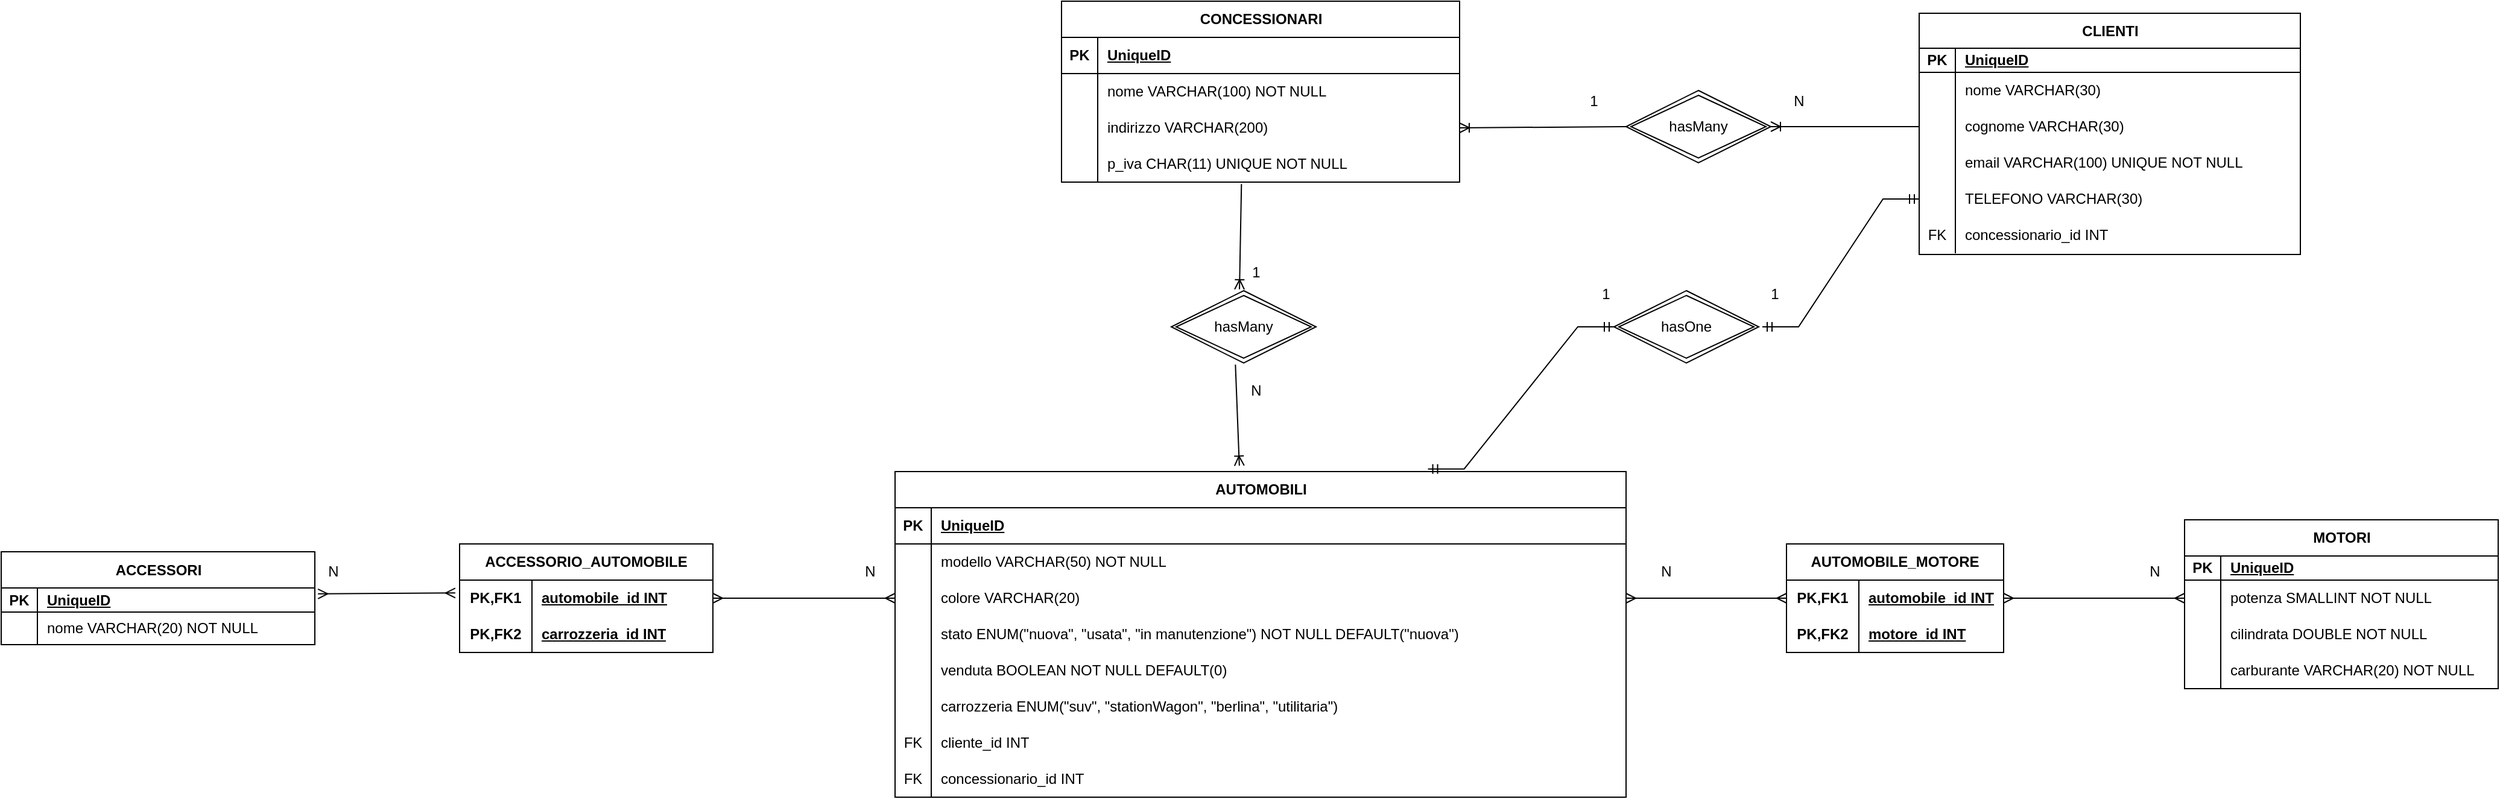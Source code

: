 <mxfile version="24.7.17">
  <diagram id="C5RBs43oDa-KdzZeNtuy" name="Page-1">
    <mxGraphModel dx="1853" dy="2993" grid="1" gridSize="10" guides="1" tooltips="1" connect="1" arrows="1" fold="1" page="1" pageScale="1" pageWidth="827" pageHeight="1169" math="0" shadow="0">
      <root>
        <mxCell id="WIyWlLk6GJQsqaUBKTNV-0" />
        <mxCell id="WIyWlLk6GJQsqaUBKTNV-1" parent="WIyWlLk6GJQsqaUBKTNV-0" />
        <mxCell id="_6VduYoLBuiKxldYRcu9-33" value="CLIENTI" style="shape=table;startSize=29;container=1;collapsible=1;childLayout=tableLayout;fixedRows=1;rowLines=0;fontStyle=1;align=center;resizeLast=1;html=1;" parent="WIyWlLk6GJQsqaUBKTNV-1" vertex="1">
          <mxGeometry x="960" y="-1520" width="316" height="200" as="geometry" />
        </mxCell>
        <mxCell id="_6VduYoLBuiKxldYRcu9-34" value="" style="shape=tableRow;horizontal=0;startSize=0;swimlaneHead=0;swimlaneBody=0;fillColor=none;collapsible=0;dropTarget=0;points=[[0,0.5],[1,0.5]];portConstraint=eastwest;top=0;left=0;right=0;bottom=1;" parent="_6VduYoLBuiKxldYRcu9-33" vertex="1">
          <mxGeometry y="29" width="316" height="20" as="geometry" />
        </mxCell>
        <mxCell id="_6VduYoLBuiKxldYRcu9-35" value="PK" style="shape=partialRectangle;connectable=0;fillColor=none;top=0;left=0;bottom=0;right=0;fontStyle=1;overflow=hidden;whiteSpace=wrap;html=1;" parent="_6VduYoLBuiKxldYRcu9-34" vertex="1">
          <mxGeometry width="30" height="20" as="geometry">
            <mxRectangle width="30" height="20" as="alternateBounds" />
          </mxGeometry>
        </mxCell>
        <mxCell id="_6VduYoLBuiKxldYRcu9-36" value="UniqueID" style="shape=partialRectangle;connectable=0;fillColor=none;top=0;left=0;bottom=0;right=0;align=left;spacingLeft=6;fontStyle=5;overflow=hidden;whiteSpace=wrap;html=1;" parent="_6VduYoLBuiKxldYRcu9-34" vertex="1">
          <mxGeometry x="30" width="286" height="20" as="geometry">
            <mxRectangle width="286" height="20" as="alternateBounds" />
          </mxGeometry>
        </mxCell>
        <mxCell id="_6VduYoLBuiKxldYRcu9-37" value="" style="shape=tableRow;horizontal=0;startSize=0;swimlaneHead=0;swimlaneBody=0;fillColor=none;collapsible=0;dropTarget=0;points=[[0,0.5],[1,0.5]];portConstraint=eastwest;top=0;left=0;right=0;bottom=0;" parent="_6VduYoLBuiKxldYRcu9-33" vertex="1">
          <mxGeometry y="49" width="316" height="30" as="geometry" />
        </mxCell>
        <mxCell id="_6VduYoLBuiKxldYRcu9-38" value="" style="shape=partialRectangle;connectable=0;fillColor=none;top=0;left=0;bottom=0;right=0;editable=1;overflow=hidden;whiteSpace=wrap;html=1;" parent="_6VduYoLBuiKxldYRcu9-37" vertex="1">
          <mxGeometry width="30" height="30" as="geometry">
            <mxRectangle width="30" height="30" as="alternateBounds" />
          </mxGeometry>
        </mxCell>
        <mxCell id="_6VduYoLBuiKxldYRcu9-39" value="nome VARCHAR(30)" style="shape=partialRectangle;connectable=0;fillColor=none;top=0;left=0;bottom=0;right=0;align=left;spacingLeft=6;overflow=hidden;whiteSpace=wrap;html=1;" parent="_6VduYoLBuiKxldYRcu9-37" vertex="1">
          <mxGeometry x="30" width="286" height="30" as="geometry">
            <mxRectangle width="286" height="30" as="alternateBounds" />
          </mxGeometry>
        </mxCell>
        <mxCell id="_6VduYoLBuiKxldYRcu9-40" value="" style="shape=tableRow;horizontal=0;startSize=0;swimlaneHead=0;swimlaneBody=0;fillColor=none;collapsible=0;dropTarget=0;points=[[0,0.5],[1,0.5]];portConstraint=eastwest;top=0;left=0;right=0;bottom=0;" parent="_6VduYoLBuiKxldYRcu9-33" vertex="1">
          <mxGeometry y="79" width="316" height="30" as="geometry" />
        </mxCell>
        <mxCell id="_6VduYoLBuiKxldYRcu9-41" value="" style="shape=partialRectangle;connectable=0;fillColor=none;top=0;left=0;bottom=0;right=0;editable=1;overflow=hidden;whiteSpace=wrap;html=1;" parent="_6VduYoLBuiKxldYRcu9-40" vertex="1">
          <mxGeometry width="30" height="30" as="geometry">
            <mxRectangle width="30" height="30" as="alternateBounds" />
          </mxGeometry>
        </mxCell>
        <mxCell id="_6VduYoLBuiKxldYRcu9-42" value="cognome VARCHAR(30)" style="shape=partialRectangle;connectable=0;fillColor=none;top=0;left=0;bottom=0;right=0;align=left;spacingLeft=6;overflow=hidden;whiteSpace=wrap;html=1;" parent="_6VduYoLBuiKxldYRcu9-40" vertex="1">
          <mxGeometry x="30" width="286" height="30" as="geometry">
            <mxRectangle width="286" height="30" as="alternateBounds" />
          </mxGeometry>
        </mxCell>
        <mxCell id="_6VduYoLBuiKxldYRcu9-43" value="" style="shape=tableRow;horizontal=0;startSize=0;swimlaneHead=0;swimlaneBody=0;fillColor=none;collapsible=0;dropTarget=0;points=[[0,0.5],[1,0.5]];portConstraint=eastwest;top=0;left=0;right=0;bottom=0;" parent="_6VduYoLBuiKxldYRcu9-33" vertex="1">
          <mxGeometry y="109" width="316" height="30" as="geometry" />
        </mxCell>
        <mxCell id="_6VduYoLBuiKxldYRcu9-44" value="" style="shape=partialRectangle;connectable=0;fillColor=none;top=0;left=0;bottom=0;right=0;editable=1;overflow=hidden;whiteSpace=wrap;html=1;" parent="_6VduYoLBuiKxldYRcu9-43" vertex="1">
          <mxGeometry width="30" height="30" as="geometry">
            <mxRectangle width="30" height="30" as="alternateBounds" />
          </mxGeometry>
        </mxCell>
        <mxCell id="_6VduYoLBuiKxldYRcu9-45" value="email VARCHAR(100) UNIQUE NOT NULL" style="shape=partialRectangle;connectable=0;fillColor=none;top=0;left=0;bottom=0;right=0;align=left;spacingLeft=6;overflow=hidden;whiteSpace=wrap;html=1;" parent="_6VduYoLBuiKxldYRcu9-43" vertex="1">
          <mxGeometry x="30" width="286" height="30" as="geometry">
            <mxRectangle width="286" height="30" as="alternateBounds" />
          </mxGeometry>
        </mxCell>
        <mxCell id="_6VduYoLBuiKxldYRcu9-79" value="" style="shape=tableRow;horizontal=0;startSize=0;swimlaneHead=0;swimlaneBody=0;fillColor=none;collapsible=0;dropTarget=0;points=[[0,0.5],[1,0.5]];portConstraint=eastwest;top=0;left=0;right=0;bottom=0;" parent="_6VduYoLBuiKxldYRcu9-33" vertex="1">
          <mxGeometry y="139" width="316" height="30" as="geometry" />
        </mxCell>
        <mxCell id="_6VduYoLBuiKxldYRcu9-80" value="" style="shape=partialRectangle;connectable=0;fillColor=none;top=0;left=0;bottom=0;right=0;editable=1;overflow=hidden;whiteSpace=wrap;html=1;" parent="_6VduYoLBuiKxldYRcu9-79" vertex="1">
          <mxGeometry width="30" height="30" as="geometry">
            <mxRectangle width="30" height="30" as="alternateBounds" />
          </mxGeometry>
        </mxCell>
        <mxCell id="_6VduYoLBuiKxldYRcu9-81" value="TELEFONO VARCHAR(30)" style="shape=partialRectangle;connectable=0;fillColor=none;top=0;left=0;bottom=0;right=0;align=left;spacingLeft=6;overflow=hidden;whiteSpace=wrap;html=1;" parent="_6VduYoLBuiKxldYRcu9-79" vertex="1">
          <mxGeometry x="30" width="286" height="30" as="geometry">
            <mxRectangle width="286" height="30" as="alternateBounds" />
          </mxGeometry>
        </mxCell>
        <mxCell id="_6VduYoLBuiKxldYRcu9-180" value="" style="shape=tableRow;horizontal=0;startSize=0;swimlaneHead=0;swimlaneBody=0;fillColor=none;collapsible=0;dropTarget=0;points=[[0,0.5],[1,0.5]];portConstraint=eastwest;top=0;left=0;right=0;bottom=0;" parent="_6VduYoLBuiKxldYRcu9-33" vertex="1">
          <mxGeometry y="169" width="316" height="30" as="geometry" />
        </mxCell>
        <mxCell id="_6VduYoLBuiKxldYRcu9-181" value="FK" style="shape=partialRectangle;connectable=0;fillColor=none;top=0;left=0;bottom=0;right=0;editable=1;overflow=hidden;whiteSpace=wrap;html=1;" parent="_6VduYoLBuiKxldYRcu9-180" vertex="1">
          <mxGeometry width="30" height="30" as="geometry">
            <mxRectangle width="30" height="30" as="alternateBounds" />
          </mxGeometry>
        </mxCell>
        <mxCell id="_6VduYoLBuiKxldYRcu9-182" value="concessionario_id INT" style="shape=partialRectangle;connectable=0;fillColor=none;top=0;left=0;bottom=0;right=0;align=left;spacingLeft=6;overflow=hidden;whiteSpace=wrap;html=1;" parent="_6VduYoLBuiKxldYRcu9-180" vertex="1">
          <mxGeometry x="30" width="286" height="30" as="geometry">
            <mxRectangle width="286" height="30" as="alternateBounds" />
          </mxGeometry>
        </mxCell>
        <mxCell id="_6VduYoLBuiKxldYRcu9-53" value="AUTOMOBILI" style="shape=table;startSize=30;container=1;collapsible=1;childLayout=tableLayout;fixedRows=1;rowLines=0;fontStyle=1;align=center;resizeLast=1;html=1;" parent="WIyWlLk6GJQsqaUBKTNV-1" vertex="1">
          <mxGeometry x="111" y="-1140" width="606" height="270" as="geometry" />
        </mxCell>
        <mxCell id="_6VduYoLBuiKxldYRcu9-54" value="" style="shape=tableRow;horizontal=0;startSize=0;swimlaneHead=0;swimlaneBody=0;fillColor=none;collapsible=0;dropTarget=0;points=[[0,0.5],[1,0.5]];portConstraint=eastwest;top=0;left=0;right=0;bottom=1;" parent="_6VduYoLBuiKxldYRcu9-53" vertex="1">
          <mxGeometry y="30" width="606" height="30" as="geometry" />
        </mxCell>
        <mxCell id="_6VduYoLBuiKxldYRcu9-55" value="PK" style="shape=partialRectangle;connectable=0;fillColor=none;top=0;left=0;bottom=0;right=0;fontStyle=1;overflow=hidden;whiteSpace=wrap;html=1;" parent="_6VduYoLBuiKxldYRcu9-54" vertex="1">
          <mxGeometry width="30" height="30" as="geometry">
            <mxRectangle width="30" height="30" as="alternateBounds" />
          </mxGeometry>
        </mxCell>
        <mxCell id="_6VduYoLBuiKxldYRcu9-56" value="UniqueID" style="shape=partialRectangle;connectable=0;fillColor=none;top=0;left=0;bottom=0;right=0;align=left;spacingLeft=6;fontStyle=5;overflow=hidden;whiteSpace=wrap;html=1;" parent="_6VduYoLBuiKxldYRcu9-54" vertex="1">
          <mxGeometry x="30" width="576" height="30" as="geometry">
            <mxRectangle width="576" height="30" as="alternateBounds" />
          </mxGeometry>
        </mxCell>
        <mxCell id="_6VduYoLBuiKxldYRcu9-57" value="" style="shape=tableRow;horizontal=0;startSize=0;swimlaneHead=0;swimlaneBody=0;fillColor=none;collapsible=0;dropTarget=0;points=[[0,0.5],[1,0.5]];portConstraint=eastwest;top=0;left=0;right=0;bottom=0;" parent="_6VduYoLBuiKxldYRcu9-53" vertex="1">
          <mxGeometry y="60" width="606" height="30" as="geometry" />
        </mxCell>
        <mxCell id="_6VduYoLBuiKxldYRcu9-58" value="" style="shape=partialRectangle;connectable=0;fillColor=none;top=0;left=0;bottom=0;right=0;editable=1;overflow=hidden;whiteSpace=wrap;html=1;" parent="_6VduYoLBuiKxldYRcu9-57" vertex="1">
          <mxGeometry width="30" height="30" as="geometry">
            <mxRectangle width="30" height="30" as="alternateBounds" />
          </mxGeometry>
        </mxCell>
        <mxCell id="_6VduYoLBuiKxldYRcu9-59" value="modello VARCHAR(50) NOT NULL" style="shape=partialRectangle;connectable=0;fillColor=none;top=0;left=0;bottom=0;right=0;align=left;spacingLeft=6;overflow=hidden;whiteSpace=wrap;html=1;" parent="_6VduYoLBuiKxldYRcu9-57" vertex="1">
          <mxGeometry x="30" width="576" height="30" as="geometry">
            <mxRectangle width="576" height="30" as="alternateBounds" />
          </mxGeometry>
        </mxCell>
        <mxCell id="_6VduYoLBuiKxldYRcu9-60" value="" style="shape=tableRow;horizontal=0;startSize=0;swimlaneHead=0;swimlaneBody=0;fillColor=none;collapsible=0;dropTarget=0;points=[[0,0.5],[1,0.5]];portConstraint=eastwest;top=0;left=0;right=0;bottom=0;" parent="_6VduYoLBuiKxldYRcu9-53" vertex="1">
          <mxGeometry y="90" width="606" height="30" as="geometry" />
        </mxCell>
        <mxCell id="_6VduYoLBuiKxldYRcu9-61" value="" style="shape=partialRectangle;connectable=0;fillColor=none;top=0;left=0;bottom=0;right=0;editable=1;overflow=hidden;whiteSpace=wrap;html=1;" parent="_6VduYoLBuiKxldYRcu9-60" vertex="1">
          <mxGeometry width="30" height="30" as="geometry">
            <mxRectangle width="30" height="30" as="alternateBounds" />
          </mxGeometry>
        </mxCell>
        <mxCell id="_6VduYoLBuiKxldYRcu9-62" value="colore VARCHAR(20)" style="shape=partialRectangle;connectable=0;fillColor=none;top=0;left=0;bottom=0;right=0;align=left;spacingLeft=6;overflow=hidden;whiteSpace=wrap;html=1;" parent="_6VduYoLBuiKxldYRcu9-60" vertex="1">
          <mxGeometry x="30" width="576" height="30" as="geometry">
            <mxRectangle width="576" height="30" as="alternateBounds" />
          </mxGeometry>
        </mxCell>
        <mxCell id="_6VduYoLBuiKxldYRcu9-63" value="" style="shape=tableRow;horizontal=0;startSize=0;swimlaneHead=0;swimlaneBody=0;fillColor=none;collapsible=0;dropTarget=0;points=[[0,0.5],[1,0.5]];portConstraint=eastwest;top=0;left=0;right=0;bottom=0;" parent="_6VduYoLBuiKxldYRcu9-53" vertex="1">
          <mxGeometry y="120" width="606" height="30" as="geometry" />
        </mxCell>
        <mxCell id="_6VduYoLBuiKxldYRcu9-64" value="" style="shape=partialRectangle;connectable=0;fillColor=none;top=0;left=0;bottom=0;right=0;editable=1;overflow=hidden;whiteSpace=wrap;html=1;" parent="_6VduYoLBuiKxldYRcu9-63" vertex="1">
          <mxGeometry width="30" height="30" as="geometry">
            <mxRectangle width="30" height="30" as="alternateBounds" />
          </mxGeometry>
        </mxCell>
        <mxCell id="_6VduYoLBuiKxldYRcu9-65" value="stato ENUM(&quot;nuova&quot;, &quot;usata&quot;, &quot;in manutenzione&quot;) NOT NULL DEFAULT(&quot;nuova&quot;)" style="shape=partialRectangle;connectable=0;fillColor=none;top=0;left=0;bottom=0;right=0;align=left;spacingLeft=6;overflow=hidden;whiteSpace=wrap;html=1;" parent="_6VduYoLBuiKxldYRcu9-63" vertex="1">
          <mxGeometry x="30" width="576" height="30" as="geometry">
            <mxRectangle width="576" height="30" as="alternateBounds" />
          </mxGeometry>
        </mxCell>
        <mxCell id="_6VduYoLBuiKxldYRcu9-67" value="" style="shape=tableRow;horizontal=0;startSize=0;swimlaneHead=0;swimlaneBody=0;fillColor=none;collapsible=0;dropTarget=0;points=[[0,0.5],[1,0.5]];portConstraint=eastwest;top=0;left=0;right=0;bottom=0;" parent="_6VduYoLBuiKxldYRcu9-53" vertex="1">
          <mxGeometry y="150" width="606" height="30" as="geometry" />
        </mxCell>
        <mxCell id="_6VduYoLBuiKxldYRcu9-68" value="" style="shape=partialRectangle;connectable=0;fillColor=none;top=0;left=0;bottom=0;right=0;editable=1;overflow=hidden;whiteSpace=wrap;html=1;" parent="_6VduYoLBuiKxldYRcu9-67" vertex="1">
          <mxGeometry width="30" height="30" as="geometry">
            <mxRectangle width="30" height="30" as="alternateBounds" />
          </mxGeometry>
        </mxCell>
        <mxCell id="_6VduYoLBuiKxldYRcu9-69" value="venduta BOOLEAN NOT NULL DEFAULT(0)" style="shape=partialRectangle;connectable=0;fillColor=none;top=0;left=0;bottom=0;right=0;align=left;spacingLeft=6;overflow=hidden;whiteSpace=wrap;html=1;" parent="_6VduYoLBuiKxldYRcu9-67" vertex="1">
          <mxGeometry x="30" width="576" height="30" as="geometry">
            <mxRectangle width="576" height="30" as="alternateBounds" />
          </mxGeometry>
        </mxCell>
        <mxCell id="_6VduYoLBuiKxldYRcu9-70" value="" style="shape=tableRow;horizontal=0;startSize=0;swimlaneHead=0;swimlaneBody=0;fillColor=none;collapsible=0;dropTarget=0;points=[[0,0.5],[1,0.5]];portConstraint=eastwest;top=0;left=0;right=0;bottom=0;" parent="_6VduYoLBuiKxldYRcu9-53" vertex="1">
          <mxGeometry y="180" width="606" height="30" as="geometry" />
        </mxCell>
        <mxCell id="_6VduYoLBuiKxldYRcu9-71" value="" style="shape=partialRectangle;connectable=0;fillColor=none;top=0;left=0;bottom=0;right=0;editable=1;overflow=hidden;whiteSpace=wrap;html=1;" parent="_6VduYoLBuiKxldYRcu9-70" vertex="1">
          <mxGeometry width="30" height="30" as="geometry">
            <mxRectangle width="30" height="30" as="alternateBounds" />
          </mxGeometry>
        </mxCell>
        <mxCell id="_6VduYoLBuiKxldYRcu9-72" value="carrozzeria ENUM(&quot;suv&quot;, &quot;stationWagon&quot;, &quot;berlina&quot;, &quot;utilitaria&quot;)" style="shape=partialRectangle;connectable=0;fillColor=none;top=0;left=0;bottom=0;right=0;align=left;spacingLeft=6;overflow=hidden;whiteSpace=wrap;html=1;" parent="_6VduYoLBuiKxldYRcu9-70" vertex="1">
          <mxGeometry x="30" width="576" height="30" as="geometry">
            <mxRectangle width="576" height="30" as="alternateBounds" />
          </mxGeometry>
        </mxCell>
        <mxCell id="_6VduYoLBuiKxldYRcu9-191" value="" style="shape=tableRow;horizontal=0;startSize=0;swimlaneHead=0;swimlaneBody=0;fillColor=none;collapsible=0;dropTarget=0;points=[[0,0.5],[1,0.5]];portConstraint=eastwest;top=0;left=0;right=0;bottom=0;" parent="_6VduYoLBuiKxldYRcu9-53" vertex="1">
          <mxGeometry y="210" width="606" height="30" as="geometry" />
        </mxCell>
        <mxCell id="_6VduYoLBuiKxldYRcu9-192" value="FK" style="shape=partialRectangle;connectable=0;fillColor=none;top=0;left=0;bottom=0;right=0;editable=1;overflow=hidden;whiteSpace=wrap;html=1;" parent="_6VduYoLBuiKxldYRcu9-191" vertex="1">
          <mxGeometry width="30" height="30" as="geometry">
            <mxRectangle width="30" height="30" as="alternateBounds" />
          </mxGeometry>
        </mxCell>
        <mxCell id="_6VduYoLBuiKxldYRcu9-193" value="cliente_id INT" style="shape=partialRectangle;connectable=0;fillColor=none;top=0;left=0;bottom=0;right=0;align=left;spacingLeft=6;overflow=hidden;whiteSpace=wrap;html=1;" parent="_6VduYoLBuiKxldYRcu9-191" vertex="1">
          <mxGeometry x="30" width="576" height="30" as="geometry">
            <mxRectangle width="576" height="30" as="alternateBounds" />
          </mxGeometry>
        </mxCell>
        <mxCell id="_6VduYoLBuiKxldYRcu9-188" value="" style="shape=tableRow;horizontal=0;startSize=0;swimlaneHead=0;swimlaneBody=0;fillColor=none;collapsible=0;dropTarget=0;points=[[0,0.5],[1,0.5]];portConstraint=eastwest;top=0;left=0;right=0;bottom=0;" parent="_6VduYoLBuiKxldYRcu9-53" vertex="1">
          <mxGeometry y="240" width="606" height="30" as="geometry" />
        </mxCell>
        <mxCell id="_6VduYoLBuiKxldYRcu9-189" value="FK" style="shape=partialRectangle;connectable=0;fillColor=none;top=0;left=0;bottom=0;right=0;editable=1;overflow=hidden;whiteSpace=wrap;html=1;" parent="_6VduYoLBuiKxldYRcu9-188" vertex="1">
          <mxGeometry width="30" height="30" as="geometry">
            <mxRectangle width="30" height="30" as="alternateBounds" />
          </mxGeometry>
        </mxCell>
        <mxCell id="_6VduYoLBuiKxldYRcu9-190" value="concessionario_id INT" style="shape=partialRectangle;connectable=0;fillColor=none;top=0;left=0;bottom=0;right=0;align=left;spacingLeft=6;overflow=hidden;whiteSpace=wrap;html=1;" parent="_6VduYoLBuiKxldYRcu9-188" vertex="1">
          <mxGeometry x="30" width="576" height="30" as="geometry">
            <mxRectangle width="576" height="30" as="alternateBounds" />
          </mxGeometry>
        </mxCell>
        <mxCell id="_6VduYoLBuiKxldYRcu9-76" value="" style="fontSize=12;html=1;endArrow=ERoneToMany;rounded=0;exitX=0;exitY=0.5;exitDx=0;exitDy=0;entryX=1;entryY=0.5;entryDx=0;entryDy=0;" parent="WIyWlLk6GJQsqaUBKTNV-1" source="_6VduYoLBuiKxldYRcu9-183" target="_6VduYoLBuiKxldYRcu9-166" edge="1">
          <mxGeometry width="100" height="100" relative="1" as="geometry">
            <mxPoint x="450" y="-760" as="sourcePoint" />
            <mxPoint x="550" y="-860" as="targetPoint" />
          </mxGeometry>
        </mxCell>
        <mxCell id="_6VduYoLBuiKxldYRcu9-82" value="MOTORI" style="shape=table;startSize=30;container=1;collapsible=1;childLayout=tableLayout;fixedRows=1;rowLines=0;fontStyle=1;align=center;resizeLast=1;html=1;" parent="WIyWlLk6GJQsqaUBKTNV-1" vertex="1">
          <mxGeometry x="1180" y="-1100" width="260" height="140" as="geometry" />
        </mxCell>
        <mxCell id="_6VduYoLBuiKxldYRcu9-83" value="" style="shape=tableRow;horizontal=0;startSize=0;swimlaneHead=0;swimlaneBody=0;fillColor=none;collapsible=0;dropTarget=0;points=[[0,0.5],[1,0.5]];portConstraint=eastwest;top=0;left=0;right=0;bottom=1;" parent="_6VduYoLBuiKxldYRcu9-82" vertex="1">
          <mxGeometry y="30" width="260" height="20" as="geometry" />
        </mxCell>
        <mxCell id="_6VduYoLBuiKxldYRcu9-84" value="PK" style="shape=partialRectangle;connectable=0;fillColor=none;top=0;left=0;bottom=0;right=0;fontStyle=1;overflow=hidden;whiteSpace=wrap;html=1;" parent="_6VduYoLBuiKxldYRcu9-83" vertex="1">
          <mxGeometry width="30" height="20" as="geometry">
            <mxRectangle width="30" height="20" as="alternateBounds" />
          </mxGeometry>
        </mxCell>
        <mxCell id="_6VduYoLBuiKxldYRcu9-85" value="UniqueID" style="shape=partialRectangle;connectable=0;fillColor=none;top=0;left=0;bottom=0;right=0;align=left;spacingLeft=6;fontStyle=5;overflow=hidden;whiteSpace=wrap;html=1;" parent="_6VduYoLBuiKxldYRcu9-83" vertex="1">
          <mxGeometry x="30" width="230" height="20" as="geometry">
            <mxRectangle width="230" height="20" as="alternateBounds" />
          </mxGeometry>
        </mxCell>
        <mxCell id="_6VduYoLBuiKxldYRcu9-86" value="" style="shape=tableRow;horizontal=0;startSize=0;swimlaneHead=0;swimlaneBody=0;fillColor=none;collapsible=0;dropTarget=0;points=[[0,0.5],[1,0.5]];portConstraint=eastwest;top=0;left=0;right=0;bottom=0;" parent="_6VduYoLBuiKxldYRcu9-82" vertex="1">
          <mxGeometry y="50" width="260" height="30" as="geometry" />
        </mxCell>
        <mxCell id="_6VduYoLBuiKxldYRcu9-87" value="" style="shape=partialRectangle;connectable=0;fillColor=none;top=0;left=0;bottom=0;right=0;editable=1;overflow=hidden;whiteSpace=wrap;html=1;" parent="_6VduYoLBuiKxldYRcu9-86" vertex="1">
          <mxGeometry width="30" height="30" as="geometry">
            <mxRectangle width="30" height="30" as="alternateBounds" />
          </mxGeometry>
        </mxCell>
        <mxCell id="_6VduYoLBuiKxldYRcu9-88" value="potenza SMALLINT NOT NULL" style="shape=partialRectangle;connectable=0;fillColor=none;top=0;left=0;bottom=0;right=0;align=left;spacingLeft=6;overflow=hidden;whiteSpace=wrap;html=1;" parent="_6VduYoLBuiKxldYRcu9-86" vertex="1">
          <mxGeometry x="30" width="230" height="30" as="geometry">
            <mxRectangle width="230" height="30" as="alternateBounds" />
          </mxGeometry>
        </mxCell>
        <mxCell id="_6VduYoLBuiKxldYRcu9-89" value="" style="shape=tableRow;horizontal=0;startSize=0;swimlaneHead=0;swimlaneBody=0;fillColor=none;collapsible=0;dropTarget=0;points=[[0,0.5],[1,0.5]];portConstraint=eastwest;top=0;left=0;right=0;bottom=0;" parent="_6VduYoLBuiKxldYRcu9-82" vertex="1">
          <mxGeometry y="80" width="260" height="30" as="geometry" />
        </mxCell>
        <mxCell id="_6VduYoLBuiKxldYRcu9-90" value="" style="shape=partialRectangle;connectable=0;fillColor=none;top=0;left=0;bottom=0;right=0;editable=1;overflow=hidden;whiteSpace=wrap;html=1;" parent="_6VduYoLBuiKxldYRcu9-89" vertex="1">
          <mxGeometry width="30" height="30" as="geometry">
            <mxRectangle width="30" height="30" as="alternateBounds" />
          </mxGeometry>
        </mxCell>
        <mxCell id="_6VduYoLBuiKxldYRcu9-91" value="cilindrata DOUBLE NOT NULL" style="shape=partialRectangle;connectable=0;fillColor=none;top=0;left=0;bottom=0;right=0;align=left;spacingLeft=6;overflow=hidden;whiteSpace=wrap;html=1;" parent="_6VduYoLBuiKxldYRcu9-89" vertex="1">
          <mxGeometry x="30" width="230" height="30" as="geometry">
            <mxRectangle width="230" height="30" as="alternateBounds" />
          </mxGeometry>
        </mxCell>
        <mxCell id="_6VduYoLBuiKxldYRcu9-92" value="" style="shape=tableRow;horizontal=0;startSize=0;swimlaneHead=0;swimlaneBody=0;fillColor=none;collapsible=0;dropTarget=0;points=[[0,0.5],[1,0.5]];portConstraint=eastwest;top=0;left=0;right=0;bottom=0;" parent="_6VduYoLBuiKxldYRcu9-82" vertex="1">
          <mxGeometry y="110" width="260" height="30" as="geometry" />
        </mxCell>
        <mxCell id="_6VduYoLBuiKxldYRcu9-93" value="" style="shape=partialRectangle;connectable=0;fillColor=none;top=0;left=0;bottom=0;right=0;editable=1;overflow=hidden;whiteSpace=wrap;html=1;" parent="_6VduYoLBuiKxldYRcu9-92" vertex="1">
          <mxGeometry width="30" height="30" as="geometry">
            <mxRectangle width="30" height="30" as="alternateBounds" />
          </mxGeometry>
        </mxCell>
        <mxCell id="_6VduYoLBuiKxldYRcu9-94" value="carburante VARCHAR(20) NOT NULL" style="shape=partialRectangle;connectable=0;fillColor=none;top=0;left=0;bottom=0;right=0;align=left;spacingLeft=6;overflow=hidden;whiteSpace=wrap;html=1;" parent="_6VduYoLBuiKxldYRcu9-92" vertex="1">
          <mxGeometry x="30" width="230" height="30" as="geometry">
            <mxRectangle width="230" height="30" as="alternateBounds" />
          </mxGeometry>
        </mxCell>
        <mxCell id="_6VduYoLBuiKxldYRcu9-95" value="" style="fontSize=12;html=1;endArrow=ERmany;startArrow=ERmany;rounded=0;exitX=1;exitY=0.5;exitDx=0;exitDy=0;entryX=0;entryY=0.5;entryDx=0;entryDy=0;" parent="WIyWlLk6GJQsqaUBKTNV-1" source="_6VduYoLBuiKxldYRcu9-98" target="_6VduYoLBuiKxldYRcu9-86" edge="1">
          <mxGeometry width="100" height="100" relative="1" as="geometry">
            <mxPoint x="1000" y="-890" as="sourcePoint" />
            <mxPoint x="1100" y="-990" as="targetPoint" />
          </mxGeometry>
        </mxCell>
        <mxCell id="_6VduYoLBuiKxldYRcu9-96" value="N" style="text;html=1;align=center;verticalAlign=middle;resizable=0;points=[];autosize=1;strokeColor=none;fillColor=none;" parent="WIyWlLk6GJQsqaUBKTNV-1" vertex="1">
          <mxGeometry x="735" y="-1072" width="30" height="30" as="geometry" />
        </mxCell>
        <mxCell id="_6VduYoLBuiKxldYRcu9-97" value="N" style="text;html=1;align=center;verticalAlign=middle;resizable=0;points=[];autosize=1;strokeColor=none;fillColor=none;" parent="WIyWlLk6GJQsqaUBKTNV-1" vertex="1">
          <mxGeometry x="1140" y="-1072" width="30" height="30" as="geometry" />
        </mxCell>
        <mxCell id="_6VduYoLBuiKxldYRcu9-111" value="" style="fontSize=12;html=1;endArrow=ERmany;startArrow=ERmany;rounded=0;exitX=1;exitY=0.5;exitDx=0;exitDy=0;entryX=0;entryY=0.5;entryDx=0;entryDy=0;" parent="WIyWlLk6GJQsqaUBKTNV-1" source="_6VduYoLBuiKxldYRcu9-60" target="_6VduYoLBuiKxldYRcu9-98" edge="1">
          <mxGeometry width="100" height="100" relative="1" as="geometry">
            <mxPoint x="717" y="-1035" as="sourcePoint" />
            <mxPoint x="1540" y="-1035" as="targetPoint" />
          </mxGeometry>
        </mxCell>
        <mxCell id="_6VduYoLBuiKxldYRcu9-98" value="AUTOMOBILE_MOTORE" style="shape=table;startSize=30;container=1;collapsible=1;childLayout=tableLayout;fixedRows=1;rowLines=0;fontStyle=1;align=center;resizeLast=1;html=1;whiteSpace=wrap;" parent="WIyWlLk6GJQsqaUBKTNV-1" vertex="1">
          <mxGeometry x="850" y="-1080" width="180" height="90" as="geometry" />
        </mxCell>
        <mxCell id="_6VduYoLBuiKxldYRcu9-99" value="" style="shape=tableRow;horizontal=0;startSize=0;swimlaneHead=0;swimlaneBody=0;fillColor=none;collapsible=0;dropTarget=0;points=[[0,0.5],[1,0.5]];portConstraint=eastwest;top=0;left=0;right=0;bottom=0;html=1;" parent="_6VduYoLBuiKxldYRcu9-98" vertex="1">
          <mxGeometry y="30" width="180" height="30" as="geometry" />
        </mxCell>
        <mxCell id="_6VduYoLBuiKxldYRcu9-100" value="PK,FK1" style="shape=partialRectangle;connectable=0;fillColor=none;top=0;left=0;bottom=0;right=0;fontStyle=1;overflow=hidden;html=1;whiteSpace=wrap;" parent="_6VduYoLBuiKxldYRcu9-99" vertex="1">
          <mxGeometry width="60" height="30" as="geometry">
            <mxRectangle width="60" height="30" as="alternateBounds" />
          </mxGeometry>
        </mxCell>
        <mxCell id="_6VduYoLBuiKxldYRcu9-101" value="automobile_id INT" style="shape=partialRectangle;connectable=0;fillColor=none;top=0;left=0;bottom=0;right=0;align=left;spacingLeft=6;fontStyle=5;overflow=hidden;html=1;whiteSpace=wrap;" parent="_6VduYoLBuiKxldYRcu9-99" vertex="1">
          <mxGeometry x="60" width="120" height="30" as="geometry">
            <mxRectangle width="120" height="30" as="alternateBounds" />
          </mxGeometry>
        </mxCell>
        <mxCell id="_6VduYoLBuiKxldYRcu9-102" value="" style="shape=tableRow;horizontal=0;startSize=0;swimlaneHead=0;swimlaneBody=0;fillColor=none;collapsible=0;dropTarget=0;points=[[0,0.5],[1,0.5]];portConstraint=eastwest;top=0;left=0;right=0;bottom=1;html=1;" parent="_6VduYoLBuiKxldYRcu9-98" vertex="1">
          <mxGeometry y="60" width="180" height="30" as="geometry" />
        </mxCell>
        <mxCell id="_6VduYoLBuiKxldYRcu9-103" value="PK,FK2" style="shape=partialRectangle;connectable=0;fillColor=none;top=0;left=0;bottom=0;right=0;fontStyle=1;overflow=hidden;html=1;whiteSpace=wrap;" parent="_6VduYoLBuiKxldYRcu9-102" vertex="1">
          <mxGeometry width="60" height="30" as="geometry">
            <mxRectangle width="60" height="30" as="alternateBounds" />
          </mxGeometry>
        </mxCell>
        <mxCell id="_6VduYoLBuiKxldYRcu9-104" value="motore_id INT" style="shape=partialRectangle;connectable=0;fillColor=none;top=0;left=0;bottom=0;right=0;align=left;spacingLeft=6;fontStyle=5;overflow=hidden;html=1;whiteSpace=wrap;" parent="_6VduYoLBuiKxldYRcu9-102" vertex="1">
          <mxGeometry x="60" width="120" height="30" as="geometry">
            <mxRectangle width="120" height="30" as="alternateBounds" />
          </mxGeometry>
        </mxCell>
        <mxCell id="_6VduYoLBuiKxldYRcu9-134" value="ACCESSORI" style="shape=table;startSize=30;container=1;collapsible=1;childLayout=tableLayout;fixedRows=1;rowLines=0;fontStyle=1;align=center;resizeLast=1;html=1;" parent="WIyWlLk6GJQsqaUBKTNV-1" vertex="1">
          <mxGeometry x="-630" y="-1073.5" width="260" height="77" as="geometry" />
        </mxCell>
        <mxCell id="_6VduYoLBuiKxldYRcu9-135" value="" style="shape=tableRow;horizontal=0;startSize=0;swimlaneHead=0;swimlaneBody=0;fillColor=none;collapsible=0;dropTarget=0;points=[[0,0.5],[1,0.5]];portConstraint=eastwest;top=0;left=0;right=0;bottom=1;" parent="_6VduYoLBuiKxldYRcu9-134" vertex="1">
          <mxGeometry y="30" width="260" height="20" as="geometry" />
        </mxCell>
        <mxCell id="_6VduYoLBuiKxldYRcu9-136" value="PK" style="shape=partialRectangle;connectable=0;fillColor=none;top=0;left=0;bottom=0;right=0;fontStyle=1;overflow=hidden;whiteSpace=wrap;html=1;" parent="_6VduYoLBuiKxldYRcu9-135" vertex="1">
          <mxGeometry width="30" height="20" as="geometry">
            <mxRectangle width="30" height="20" as="alternateBounds" />
          </mxGeometry>
        </mxCell>
        <mxCell id="_6VduYoLBuiKxldYRcu9-137" value="UniqueID" style="shape=partialRectangle;connectable=0;fillColor=none;top=0;left=0;bottom=0;right=0;align=left;spacingLeft=6;fontStyle=5;overflow=hidden;whiteSpace=wrap;html=1;" parent="_6VduYoLBuiKxldYRcu9-135" vertex="1">
          <mxGeometry x="30" width="230" height="20" as="geometry">
            <mxRectangle width="230" height="20" as="alternateBounds" />
          </mxGeometry>
        </mxCell>
        <mxCell id="_6VduYoLBuiKxldYRcu9-138" value="" style="shape=tableRow;horizontal=0;startSize=0;swimlaneHead=0;swimlaneBody=0;fillColor=none;collapsible=0;dropTarget=0;points=[[0,0.5],[1,0.5]];portConstraint=eastwest;top=0;left=0;right=0;bottom=0;" parent="_6VduYoLBuiKxldYRcu9-134" vertex="1">
          <mxGeometry y="50" width="260" height="27" as="geometry" />
        </mxCell>
        <mxCell id="_6VduYoLBuiKxldYRcu9-139" value="" style="shape=partialRectangle;connectable=0;fillColor=none;top=0;left=0;bottom=0;right=0;editable=1;overflow=hidden;whiteSpace=wrap;html=1;" parent="_6VduYoLBuiKxldYRcu9-138" vertex="1">
          <mxGeometry width="30" height="27" as="geometry">
            <mxRectangle width="30" height="27" as="alternateBounds" />
          </mxGeometry>
        </mxCell>
        <mxCell id="_6VduYoLBuiKxldYRcu9-140" value="nome VARCHAR(20) NOT NULL" style="shape=partialRectangle;connectable=0;fillColor=none;top=0;left=0;bottom=0;right=0;align=left;spacingLeft=6;overflow=hidden;whiteSpace=wrap;html=1;" parent="_6VduYoLBuiKxldYRcu9-138" vertex="1">
          <mxGeometry x="30" width="230" height="27" as="geometry">
            <mxRectangle width="230" height="27" as="alternateBounds" />
          </mxGeometry>
        </mxCell>
        <mxCell id="_6VduYoLBuiKxldYRcu9-147" value="" style="fontSize=12;html=1;endArrow=ERmany;startArrow=ERmany;rounded=0;exitX=-0.017;exitY=0.356;exitDx=0;exitDy=0;entryX=1.01;entryY=0.245;entryDx=0;entryDy=0;entryPerimeter=0;exitPerimeter=0;" parent="WIyWlLk6GJQsqaUBKTNV-1" source="_6VduYoLBuiKxldYRcu9-150" target="_6VduYoLBuiKxldYRcu9-135" edge="1">
          <mxGeometry width="100" height="100" relative="1" as="geometry">
            <mxPoint x="-870" y="-895" as="sourcePoint" />
            <mxPoint x="-770" y="-995" as="targetPoint" />
          </mxGeometry>
        </mxCell>
        <mxCell id="_6VduYoLBuiKxldYRcu9-149" value="ACCESSORIO_AUTOMOBILE" style="shape=table;startSize=30;container=1;collapsible=1;childLayout=tableLayout;fixedRows=1;rowLines=0;fontStyle=1;align=center;resizeLast=1;html=1;whiteSpace=wrap;" parent="WIyWlLk6GJQsqaUBKTNV-1" vertex="1">
          <mxGeometry x="-250" y="-1080" width="210" height="90" as="geometry" />
        </mxCell>
        <mxCell id="_6VduYoLBuiKxldYRcu9-150" value="" style="shape=tableRow;horizontal=0;startSize=0;swimlaneHead=0;swimlaneBody=0;fillColor=none;collapsible=0;dropTarget=0;points=[[0,0.5],[1,0.5]];portConstraint=eastwest;top=0;left=0;right=0;bottom=0;html=1;" parent="_6VduYoLBuiKxldYRcu9-149" vertex="1">
          <mxGeometry y="30" width="210" height="30" as="geometry" />
        </mxCell>
        <mxCell id="_6VduYoLBuiKxldYRcu9-151" value="PK,FK1" style="shape=partialRectangle;connectable=0;fillColor=none;top=0;left=0;bottom=0;right=0;fontStyle=1;overflow=hidden;html=1;whiteSpace=wrap;" parent="_6VduYoLBuiKxldYRcu9-150" vertex="1">
          <mxGeometry width="60" height="30" as="geometry">
            <mxRectangle width="60" height="30" as="alternateBounds" />
          </mxGeometry>
        </mxCell>
        <mxCell id="_6VduYoLBuiKxldYRcu9-152" value="automobile_id INT" style="shape=partialRectangle;connectable=0;fillColor=none;top=0;left=0;bottom=0;right=0;align=left;spacingLeft=6;fontStyle=5;overflow=hidden;html=1;whiteSpace=wrap;" parent="_6VduYoLBuiKxldYRcu9-150" vertex="1">
          <mxGeometry x="60" width="150" height="30" as="geometry">
            <mxRectangle width="150" height="30" as="alternateBounds" />
          </mxGeometry>
        </mxCell>
        <mxCell id="_6VduYoLBuiKxldYRcu9-153" value="" style="shape=tableRow;horizontal=0;startSize=0;swimlaneHead=0;swimlaneBody=0;fillColor=none;collapsible=0;dropTarget=0;points=[[0,0.5],[1,0.5]];portConstraint=eastwest;top=0;left=0;right=0;bottom=1;html=1;" parent="_6VduYoLBuiKxldYRcu9-149" vertex="1">
          <mxGeometry y="60" width="210" height="30" as="geometry" />
        </mxCell>
        <mxCell id="_6VduYoLBuiKxldYRcu9-154" value="PK,FK2" style="shape=partialRectangle;connectable=0;fillColor=none;top=0;left=0;bottom=0;right=0;fontStyle=1;overflow=hidden;html=1;whiteSpace=wrap;" parent="_6VduYoLBuiKxldYRcu9-153" vertex="1">
          <mxGeometry width="60" height="30" as="geometry">
            <mxRectangle width="60" height="30" as="alternateBounds" />
          </mxGeometry>
        </mxCell>
        <mxCell id="_6VduYoLBuiKxldYRcu9-155" value="carrozzeria_id INT" style="shape=partialRectangle;connectable=0;fillColor=none;top=0;left=0;bottom=0;right=0;align=left;spacingLeft=6;fontStyle=5;overflow=hidden;html=1;whiteSpace=wrap;" parent="_6VduYoLBuiKxldYRcu9-153" vertex="1">
          <mxGeometry x="60" width="150" height="30" as="geometry">
            <mxRectangle width="150" height="30" as="alternateBounds" />
          </mxGeometry>
        </mxCell>
        <mxCell id="_6VduYoLBuiKxldYRcu9-156" value="" style="fontSize=12;html=1;endArrow=ERmany;startArrow=ERmany;rounded=0;exitX=1;exitY=0.5;exitDx=0;exitDy=0;entryX=0;entryY=0.5;entryDx=0;entryDy=0;" parent="WIyWlLk6GJQsqaUBKTNV-1" source="_6VduYoLBuiKxldYRcu9-150" target="_6VduYoLBuiKxldYRcu9-60" edge="1">
          <mxGeometry width="100" height="100" relative="1" as="geometry">
            <mxPoint x="40" y="-920" as="sourcePoint" />
            <mxPoint x="140" y="-1020" as="targetPoint" />
          </mxGeometry>
        </mxCell>
        <mxCell id="_6VduYoLBuiKxldYRcu9-157" value="N" style="text;html=1;align=center;verticalAlign=middle;resizable=0;points=[];autosize=1;strokeColor=none;fillColor=none;" parent="WIyWlLk6GJQsqaUBKTNV-1" vertex="1">
          <mxGeometry x="75" y="-1072" width="30" height="30" as="geometry" />
        </mxCell>
        <mxCell id="_6VduYoLBuiKxldYRcu9-158" value="N" style="text;html=1;align=center;verticalAlign=middle;resizable=0;points=[];autosize=1;strokeColor=none;fillColor=none;" parent="WIyWlLk6GJQsqaUBKTNV-1" vertex="1">
          <mxGeometry x="-370" y="-1072" width="30" height="30" as="geometry" />
        </mxCell>
        <mxCell id="_6VduYoLBuiKxldYRcu9-159" value="CONCESSIONARI" style="shape=table;startSize=30;container=1;collapsible=1;childLayout=tableLayout;fixedRows=1;rowLines=0;fontStyle=1;align=center;resizeLast=1;html=1;" parent="WIyWlLk6GJQsqaUBKTNV-1" vertex="1">
          <mxGeometry x="249" y="-1530" width="330.0" height="150" as="geometry" />
        </mxCell>
        <mxCell id="_6VduYoLBuiKxldYRcu9-160" value="" style="shape=tableRow;horizontal=0;startSize=0;swimlaneHead=0;swimlaneBody=0;fillColor=none;collapsible=0;dropTarget=0;points=[[0,0.5],[1,0.5]];portConstraint=eastwest;top=0;left=0;right=0;bottom=1;" parent="_6VduYoLBuiKxldYRcu9-159" vertex="1">
          <mxGeometry y="30" width="330.0" height="30" as="geometry" />
        </mxCell>
        <mxCell id="_6VduYoLBuiKxldYRcu9-161" value="PK" style="shape=partialRectangle;connectable=0;fillColor=none;top=0;left=0;bottom=0;right=0;fontStyle=1;overflow=hidden;whiteSpace=wrap;html=1;" parent="_6VduYoLBuiKxldYRcu9-160" vertex="1">
          <mxGeometry width="30" height="30" as="geometry">
            <mxRectangle width="30" height="30" as="alternateBounds" />
          </mxGeometry>
        </mxCell>
        <mxCell id="_6VduYoLBuiKxldYRcu9-162" value="UniqueID" style="shape=partialRectangle;connectable=0;fillColor=none;top=0;left=0;bottom=0;right=0;align=left;spacingLeft=6;fontStyle=5;overflow=hidden;whiteSpace=wrap;html=1;" parent="_6VduYoLBuiKxldYRcu9-160" vertex="1">
          <mxGeometry x="30" width="300.0" height="30" as="geometry">
            <mxRectangle width="300.0" height="30" as="alternateBounds" />
          </mxGeometry>
        </mxCell>
        <mxCell id="_6VduYoLBuiKxldYRcu9-163" value="" style="shape=tableRow;horizontal=0;startSize=0;swimlaneHead=0;swimlaneBody=0;fillColor=none;collapsible=0;dropTarget=0;points=[[0,0.5],[1,0.5]];portConstraint=eastwest;top=0;left=0;right=0;bottom=0;" parent="_6VduYoLBuiKxldYRcu9-159" vertex="1">
          <mxGeometry y="60" width="330.0" height="30" as="geometry" />
        </mxCell>
        <mxCell id="_6VduYoLBuiKxldYRcu9-164" value="" style="shape=partialRectangle;connectable=0;fillColor=none;top=0;left=0;bottom=0;right=0;editable=1;overflow=hidden;whiteSpace=wrap;html=1;" parent="_6VduYoLBuiKxldYRcu9-163" vertex="1">
          <mxGeometry width="30" height="30" as="geometry">
            <mxRectangle width="30" height="30" as="alternateBounds" />
          </mxGeometry>
        </mxCell>
        <mxCell id="_6VduYoLBuiKxldYRcu9-165" value="nome VARCHAR(100) NOT NULL" style="shape=partialRectangle;connectable=0;fillColor=none;top=0;left=0;bottom=0;right=0;align=left;spacingLeft=6;overflow=hidden;whiteSpace=wrap;html=1;" parent="_6VduYoLBuiKxldYRcu9-163" vertex="1">
          <mxGeometry x="30" width="300.0" height="30" as="geometry">
            <mxRectangle width="300.0" height="30" as="alternateBounds" />
          </mxGeometry>
        </mxCell>
        <mxCell id="_6VduYoLBuiKxldYRcu9-166" value="" style="shape=tableRow;horizontal=0;startSize=0;swimlaneHead=0;swimlaneBody=0;fillColor=none;collapsible=0;dropTarget=0;points=[[0,0.5],[1,0.5]];portConstraint=eastwest;top=0;left=0;right=0;bottom=0;" parent="_6VduYoLBuiKxldYRcu9-159" vertex="1">
          <mxGeometry y="90" width="330.0" height="30" as="geometry" />
        </mxCell>
        <mxCell id="_6VduYoLBuiKxldYRcu9-167" value="" style="shape=partialRectangle;connectable=0;fillColor=none;top=0;left=0;bottom=0;right=0;editable=1;overflow=hidden;whiteSpace=wrap;html=1;" parent="_6VduYoLBuiKxldYRcu9-166" vertex="1">
          <mxGeometry width="30" height="30" as="geometry">
            <mxRectangle width="30" height="30" as="alternateBounds" />
          </mxGeometry>
        </mxCell>
        <mxCell id="_6VduYoLBuiKxldYRcu9-168" value="indirizzo VARCHAR(200)" style="shape=partialRectangle;connectable=0;fillColor=none;top=0;left=0;bottom=0;right=0;align=left;spacingLeft=6;overflow=hidden;whiteSpace=wrap;html=1;" parent="_6VduYoLBuiKxldYRcu9-166" vertex="1">
          <mxGeometry x="30" width="300.0" height="30" as="geometry">
            <mxRectangle width="300.0" height="30" as="alternateBounds" />
          </mxGeometry>
        </mxCell>
        <mxCell id="_6VduYoLBuiKxldYRcu9-169" value="" style="shape=tableRow;horizontal=0;startSize=0;swimlaneHead=0;swimlaneBody=0;fillColor=none;collapsible=0;dropTarget=0;points=[[0,0.5],[1,0.5]];portConstraint=eastwest;top=0;left=0;right=0;bottom=0;" parent="_6VduYoLBuiKxldYRcu9-159" vertex="1">
          <mxGeometry y="120" width="330.0" height="30" as="geometry" />
        </mxCell>
        <mxCell id="_6VduYoLBuiKxldYRcu9-170" value="" style="shape=partialRectangle;connectable=0;fillColor=none;top=0;left=0;bottom=0;right=0;editable=1;overflow=hidden;whiteSpace=wrap;html=1;" parent="_6VduYoLBuiKxldYRcu9-169" vertex="1">
          <mxGeometry width="30" height="30" as="geometry">
            <mxRectangle width="30" height="30" as="alternateBounds" />
          </mxGeometry>
        </mxCell>
        <mxCell id="_6VduYoLBuiKxldYRcu9-171" value="p_iva CHAR(11) UNIQUE NOT NULL" style="shape=partialRectangle;connectable=0;fillColor=none;top=0;left=0;bottom=0;right=0;align=left;spacingLeft=6;overflow=hidden;whiteSpace=wrap;html=1;" parent="_6VduYoLBuiKxldYRcu9-169" vertex="1">
          <mxGeometry x="30" width="300.0" height="30" as="geometry">
            <mxRectangle width="300.0" height="30" as="alternateBounds" />
          </mxGeometry>
        </mxCell>
        <mxCell id="_6VduYoLBuiKxldYRcu9-175" value="" style="fontSize=12;html=1;endArrow=ERoneToMany;rounded=0;exitX=0.443;exitY=1.022;exitDx=0;exitDy=0;exitPerimeter=0;entryX=0.471;entryY=-0.018;entryDx=0;entryDy=0;entryPerimeter=0;" parent="WIyWlLk6GJQsqaUBKTNV-1" source="_6VduYoLBuiKxldYRcu9-176" target="_6VduYoLBuiKxldYRcu9-53" edge="1">
          <mxGeometry width="100" height="100" relative="1" as="geometry">
            <mxPoint x="480" y="-1130" as="sourcePoint" />
            <mxPoint x="580" y="-1230" as="targetPoint" />
          </mxGeometry>
        </mxCell>
        <mxCell id="_6VduYoLBuiKxldYRcu9-177" value="" style="fontSize=12;html=1;endArrow=ERoneToMany;rounded=0;entryX=0.471;entryY=-0.018;entryDx=0;entryDy=0;entryPerimeter=0;exitX=0.452;exitY=1.053;exitDx=0;exitDy=0;exitPerimeter=0;" parent="WIyWlLk6GJQsqaUBKTNV-1" source="_6VduYoLBuiKxldYRcu9-169" target="_6VduYoLBuiKxldYRcu9-176" edge="1">
          <mxGeometry width="100" height="100" relative="1" as="geometry">
            <mxPoint x="397" y="-1340" as="sourcePoint" />
            <mxPoint x="396" y="-1144" as="targetPoint" />
          </mxGeometry>
        </mxCell>
        <mxCell id="_6VduYoLBuiKxldYRcu9-176" value="hasMany" style="shape=rhombus;double=1;perimeter=rhombusPerimeter;whiteSpace=wrap;html=1;align=center;" parent="WIyWlLk6GJQsqaUBKTNV-1" vertex="1">
          <mxGeometry x="340" y="-1290" width="120" height="60" as="geometry" />
        </mxCell>
        <mxCell id="_6VduYoLBuiKxldYRcu9-178" value="1" style="text;html=1;align=center;verticalAlign=middle;resizable=0;points=[];autosize=1;strokeColor=none;fillColor=none;" parent="WIyWlLk6GJQsqaUBKTNV-1" vertex="1">
          <mxGeometry x="395" y="-1320" width="30" height="30" as="geometry" />
        </mxCell>
        <mxCell id="_6VduYoLBuiKxldYRcu9-179" value="N" style="text;html=1;align=center;verticalAlign=middle;resizable=0;points=[];autosize=1;strokeColor=none;fillColor=none;" parent="WIyWlLk6GJQsqaUBKTNV-1" vertex="1">
          <mxGeometry x="395" y="-1222" width="30" height="30" as="geometry" />
        </mxCell>
        <mxCell id="_6VduYoLBuiKxldYRcu9-184" value="" style="fontSize=12;html=1;endArrow=ERoneToMany;rounded=0;exitX=0;exitY=0.5;exitDx=0;exitDy=0;entryX=1;entryY=0.5;entryDx=0;entryDy=0;" parent="WIyWlLk6GJQsqaUBKTNV-1" source="_6VduYoLBuiKxldYRcu9-40" target="_6VduYoLBuiKxldYRcu9-183" edge="1">
          <mxGeometry width="100" height="100" relative="1" as="geometry">
            <mxPoint x="960" y="-1426" as="sourcePoint" />
            <mxPoint x="579" y="-1425" as="targetPoint" />
          </mxGeometry>
        </mxCell>
        <mxCell id="_6VduYoLBuiKxldYRcu9-183" value="hasMany" style="shape=rhombus;double=1;perimeter=rhombusPerimeter;whiteSpace=wrap;html=1;align=center;" parent="WIyWlLk6GJQsqaUBKTNV-1" vertex="1">
          <mxGeometry x="717" y="-1456" width="120" height="60" as="geometry" />
        </mxCell>
        <mxCell id="_6VduYoLBuiKxldYRcu9-185" value="1" style="text;html=1;align=center;verticalAlign=middle;resizable=0;points=[];autosize=1;strokeColor=none;fillColor=none;" parent="WIyWlLk6GJQsqaUBKTNV-1" vertex="1">
          <mxGeometry x="675" y="-1462" width="30" height="30" as="geometry" />
        </mxCell>
        <mxCell id="_6VduYoLBuiKxldYRcu9-186" value="N" style="text;html=1;align=center;verticalAlign=middle;resizable=0;points=[];autosize=1;strokeColor=none;fillColor=none;" parent="WIyWlLk6GJQsqaUBKTNV-1" vertex="1">
          <mxGeometry x="845" y="-1462" width="30" height="30" as="geometry" />
        </mxCell>
        <mxCell id="_6VduYoLBuiKxldYRcu9-194" value="" style="edgeStyle=entityRelationEdgeStyle;fontSize=12;html=1;endArrow=ERmandOne;startArrow=ERmandOne;rounded=0;entryX=0;entryY=0.5;entryDx=0;entryDy=0;" parent="WIyWlLk6GJQsqaUBKTNV-1" target="_6VduYoLBuiKxldYRcu9-79" edge="1">
          <mxGeometry width="100" height="100" relative="1" as="geometry">
            <mxPoint x="830" y="-1260" as="sourcePoint" />
            <mxPoint x="710" y="-1290" as="targetPoint" />
            <Array as="points">
              <mxPoint x="830" y="-1260" />
            </Array>
          </mxGeometry>
        </mxCell>
        <mxCell id="_6VduYoLBuiKxldYRcu9-196" value="" style="edgeStyle=entityRelationEdgeStyle;fontSize=12;html=1;endArrow=ERmandOne;startArrow=ERmandOne;rounded=0;entryX=0;entryY=0.5;entryDx=0;entryDy=0;exitX=0.729;exitY=-0.008;exitDx=0;exitDy=0;exitPerimeter=0;" parent="WIyWlLk6GJQsqaUBKTNV-1" source="_6VduYoLBuiKxldYRcu9-53" target="_6VduYoLBuiKxldYRcu9-195" edge="1">
          <mxGeometry width="100" height="100" relative="1" as="geometry">
            <mxPoint x="553" y="-1142" as="sourcePoint" />
            <mxPoint x="960" y="-1366" as="targetPoint" />
          </mxGeometry>
        </mxCell>
        <mxCell id="_6VduYoLBuiKxldYRcu9-195" value="hasOne" style="shape=rhombus;double=1;perimeter=rhombusPerimeter;whiteSpace=wrap;html=1;align=center;" parent="WIyWlLk6GJQsqaUBKTNV-1" vertex="1">
          <mxGeometry x="707" y="-1290" width="120" height="60" as="geometry" />
        </mxCell>
        <mxCell id="_6VduYoLBuiKxldYRcu9-197" value="1" style="text;html=1;align=center;verticalAlign=middle;resizable=0;points=[];autosize=1;strokeColor=none;fillColor=none;" parent="WIyWlLk6GJQsqaUBKTNV-1" vertex="1">
          <mxGeometry x="825" y="-1302" width="30" height="30" as="geometry" />
        </mxCell>
        <mxCell id="_6VduYoLBuiKxldYRcu9-198" value="1" style="text;html=1;align=center;verticalAlign=middle;resizable=0;points=[];autosize=1;strokeColor=none;fillColor=none;" parent="WIyWlLk6GJQsqaUBKTNV-1" vertex="1">
          <mxGeometry x="685" y="-1302" width="30" height="30" as="geometry" />
        </mxCell>
      </root>
    </mxGraphModel>
  </diagram>
</mxfile>
